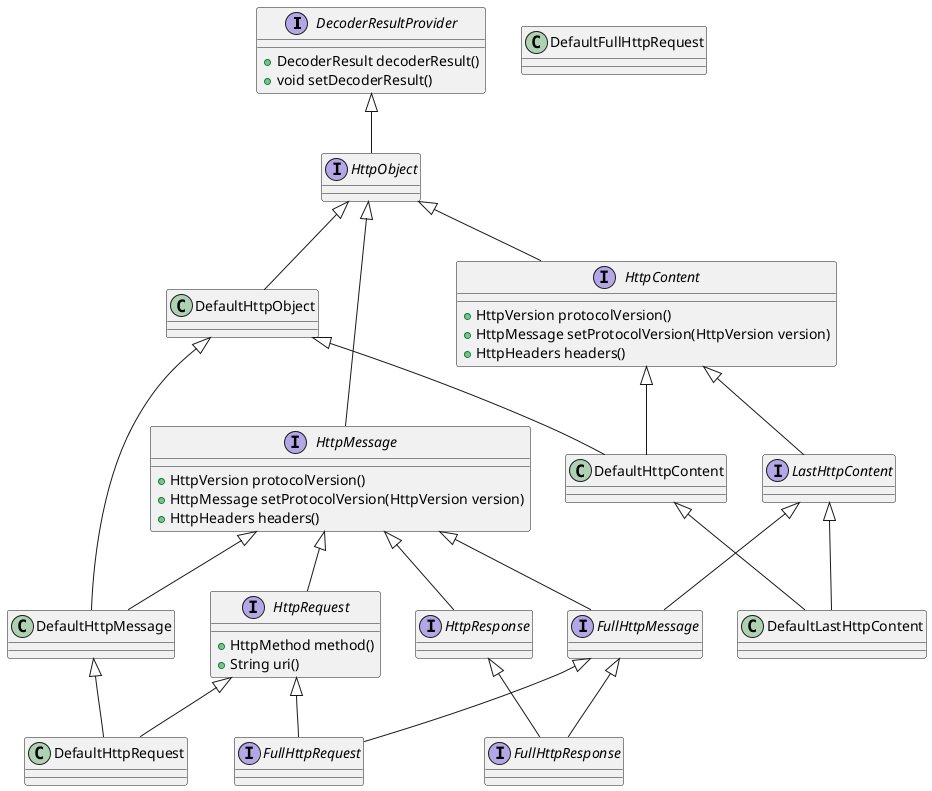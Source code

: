 @startuml

interface DecoderResultProvider{
+ DecoderResult decoderResult()
+ void setDecoderResult()
}
interface HttpObject{
}
interface HttpMessage{
+ HttpVersion protocolVersion()
+ HttpMessage setProtocolVersion(HttpVersion version)
+ HttpHeaders headers()
}
class DefaultHttpObject{
}
interface HttpObject{
}
interface HttpRequest{
+ HttpMethod method()
+ String uri()
}
interface FullHttpMessage{
}
interface FullHttpRequest{
}
interface FullHttpResponse{
}
interface HttpResponse{
}
interface HttpContent{
+ HttpVersion protocolVersion()
+ HttpMessage setProtocolVersion(HttpVersion version)
+ HttpHeaders headers()
}
class DefaultHttpMessage{
}
interface LastHttpContent {
}
class DefaultHttpContent{
}
class DefaultLastHttpContent{
}
class DefaultHttpRequest{
}
class DefaultHttpRequest{
}
class DefaultFullHttpRequest{
}



DecoderResultProvider           <|--          HttpObject
HttpObject                      <|--          HttpMessage
HttpMessage                      <|--          HttpRequest
HttpMessage                      <|--          HttpResponse
HttpObject                      <|--          DefaultHttpObject
HttpObject                      <|--          HttpContent
HttpContent                     <|--          LastHttpContent
DefaultHttpObject               <|--          DefaultHttpContent
HttpContent                     <|--          DefaultHttpContent
DefaultHttpObject               <|--          DefaultHttpMessage
HttpMessage                     <|--          DefaultHttpMessage
DefaultHttpContent                     <|--          DefaultLastHttpContent
LastHttpContent                     <|--          DefaultLastHttpContent
DefaultHttpMessage                     <|--          DefaultHttpRequest
HttpRequest                     <|--          DefaultHttpRequest

HttpMessage                     <|--          FullHttpMessage
LastHttpContent                     <|--          FullHttpMessage
FullHttpMessage                     <|--          FullHttpRequest
HttpRequest                     <|--          FullHttpRequest
FullHttpMessage                     <|--          FullHttpResponse
HttpResponse                     <|--          FullHttpResponse

@enduml
